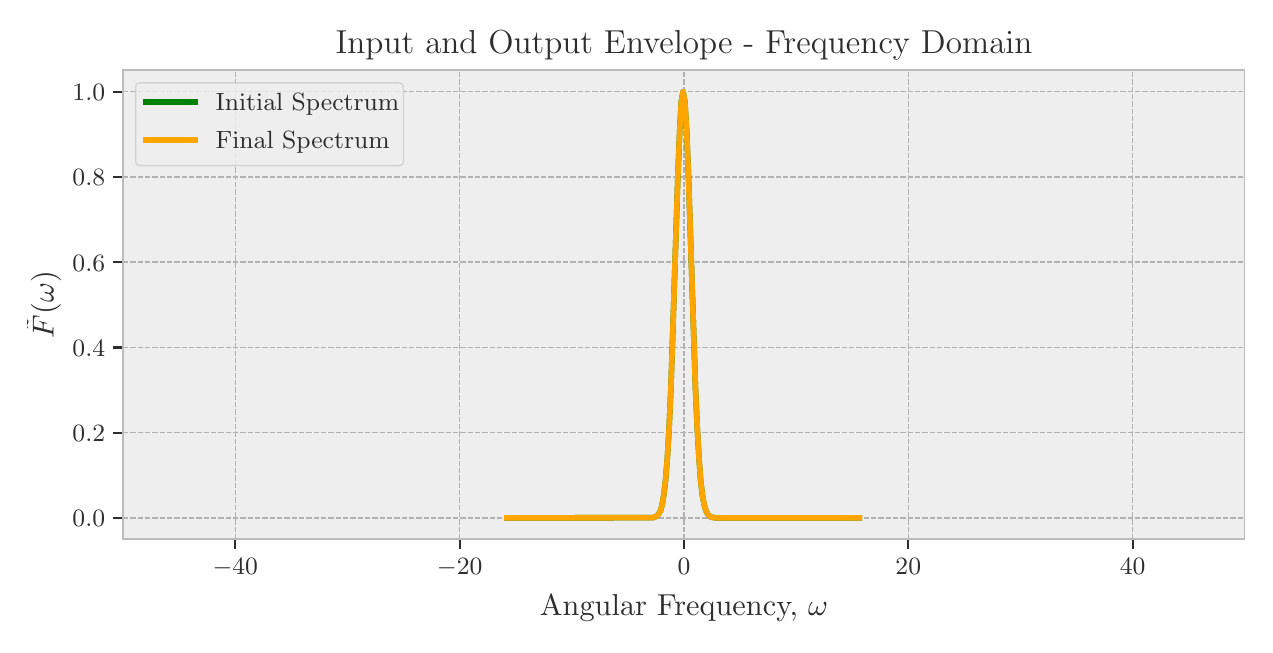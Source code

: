 \begingroup%
\makeatletter%
\begin{pgfpicture}%
\pgfpathrectangle{\pgfpointorigin}{\pgfqpoint{6.086in}{2.987in}}%
\pgfusepath{use as bounding box, clip}%
\begin{pgfscope}%
\pgfsetbuttcap%
\pgfsetmiterjoin%
\definecolor{currentfill}{rgb}{1.0,1.0,1.0}%
\pgfsetfillcolor{currentfill}%
\pgfsetlinewidth{0.0pt}%
\definecolor{currentstroke}{rgb}{1.0,1.0,1.0}%
\pgfsetstrokecolor{currentstroke}%
\pgfsetdash{}{0pt}%
\pgfpathmoveto{\pgfqpoint{0.0in}{0.0in}}%
\pgfpathlineto{\pgfqpoint{6.086in}{0.0in}}%
\pgfpathlineto{\pgfqpoint{6.086in}{2.987in}}%
\pgfpathlineto{\pgfqpoint{0.0in}{2.987in}}%
\pgfpathlineto{\pgfqpoint{0.0in}{0.0in}}%
\pgfpathclose%
\pgfusepath{fill}%
\end{pgfscope}%
\begin{pgfscope}%
\pgfsetbuttcap%
\pgfsetmiterjoin%
\definecolor{currentfill}{rgb}{0.933,0.933,0.933}%
\pgfsetfillcolor{currentfill}%
\pgfsetlinewidth{0.0pt}%
\definecolor{currentstroke}{rgb}{0.0,0.0,0.0}%
\pgfsetstrokecolor{currentstroke}%
\pgfsetstrokeopacity{0.0}%
\pgfsetdash{}{0pt}%
\pgfpathmoveto{\pgfqpoint{0.477in}{0.429in}}%
\pgfpathlineto{\pgfqpoint{6.086in}{0.429in}}%
\pgfpathlineto{\pgfqpoint{6.086in}{2.774in}}%
\pgfpathlineto{\pgfqpoint{0.477in}{2.774in}}%
\pgfpathlineto{\pgfqpoint{0.477in}{0.429in}}%
\pgfpathclose%
\pgfusepath{fill}%
\end{pgfscope}%
\begin{pgfscope}%
\pgfpathrectangle{\pgfqpoint{0.477in}{0.429in}}{\pgfqpoint{5.609in}{2.344in}}%
\pgfusepath{clip}%
\pgfsetbuttcap%
\pgfsetroundjoin%
\pgfsetlinewidth{0.502pt}%
\definecolor{currentstroke}{rgb}{0.698,0.698,0.698}%
\pgfsetstrokecolor{currentstroke}%
\pgfsetdash{{1.85pt}{0.8pt}}{0.0pt}%
\pgfpathmoveto{\pgfqpoint{1.038in}{0.429in}}%
\pgfpathlineto{\pgfqpoint{1.038in}{2.774in}}%
\pgfusepath{stroke}%
\end{pgfscope}%
\begin{pgfscope}%
\pgfsetbuttcap%
\pgfsetroundjoin%
\definecolor{currentfill}{rgb}{0.18,0.18,0.18}%
\pgfsetfillcolor{currentfill}%
\pgfsetlinewidth{0.803pt}%
\definecolor{currentstroke}{rgb}{0.18,0.18,0.18}%
\pgfsetstrokecolor{currentstroke}%
\pgfsetdash{}{0pt}%
\pgfsys@defobject{currentmarker}{\pgfqpoint{0.0in}{-0.049in}}{\pgfqpoint{0.0in}{0.0in}}{%
\pgfpathmoveto{\pgfqpoint{0.0in}{0.0in}}%
\pgfpathlineto{\pgfqpoint{0.0in}{-0.049in}}%
\pgfusepath{stroke,fill}%
}%
\begin{pgfscope}%
\pgfsys@transformshift{1.038in}{0.429in}%
\pgfsys@useobject{currentmarker}{}%
\end{pgfscope}%
\end{pgfscope}%
\begin{pgfscope}%
\definecolor{textcolor}{rgb}{0.18,0.18,0.18}%
\pgfsetstrokecolor{textcolor}%
\pgfsetfillcolor{textcolor}%
\pgftext[x=1.038in,y=0.332in,,top]{\color{textcolor}\rmfamily\fontsize{9.0}{10.8}\selectfont \(\displaystyle {\ensuremath{-}40}\)}%
\end{pgfscope}%
\begin{pgfscope}%
\pgfpathrectangle{\pgfqpoint{0.477in}{0.429in}}{\pgfqpoint{5.609in}{2.344in}}%
\pgfusepath{clip}%
\pgfsetbuttcap%
\pgfsetroundjoin%
\pgfsetlinewidth{0.502pt}%
\definecolor{currentstroke}{rgb}{0.698,0.698,0.698}%
\pgfsetstrokecolor{currentstroke}%
\pgfsetdash{{1.85pt}{0.8pt}}{0.0pt}%
\pgfpathmoveto{\pgfqpoint{2.16in}{0.429in}}%
\pgfpathlineto{\pgfqpoint{2.16in}{2.774in}}%
\pgfusepath{stroke}%
\end{pgfscope}%
\begin{pgfscope}%
\pgfsetbuttcap%
\pgfsetroundjoin%
\definecolor{currentfill}{rgb}{0.18,0.18,0.18}%
\pgfsetfillcolor{currentfill}%
\pgfsetlinewidth{0.803pt}%
\definecolor{currentstroke}{rgb}{0.18,0.18,0.18}%
\pgfsetstrokecolor{currentstroke}%
\pgfsetdash{}{0pt}%
\pgfsys@defobject{currentmarker}{\pgfqpoint{0.0in}{-0.049in}}{\pgfqpoint{0.0in}{0.0in}}{%
\pgfpathmoveto{\pgfqpoint{0.0in}{0.0in}}%
\pgfpathlineto{\pgfqpoint{0.0in}{-0.049in}}%
\pgfusepath{stroke,fill}%
}%
\begin{pgfscope}%
\pgfsys@transformshift{2.16in}{0.429in}%
\pgfsys@useobject{currentmarker}{}%
\end{pgfscope}%
\end{pgfscope}%
\begin{pgfscope}%
\definecolor{textcolor}{rgb}{0.18,0.18,0.18}%
\pgfsetstrokecolor{textcolor}%
\pgfsetfillcolor{textcolor}%
\pgftext[x=2.16in,y=0.332in,,top]{\color{textcolor}\rmfamily\fontsize{9.0}{10.8}\selectfont \(\displaystyle {\ensuremath{-}20}\)}%
\end{pgfscope}%
\begin{pgfscope}%
\pgfpathrectangle{\pgfqpoint{0.477in}{0.429in}}{\pgfqpoint{5.609in}{2.344in}}%
\pgfusepath{clip}%
\pgfsetbuttcap%
\pgfsetroundjoin%
\pgfsetlinewidth{0.502pt}%
\definecolor{currentstroke}{rgb}{0.698,0.698,0.698}%
\pgfsetstrokecolor{currentstroke}%
\pgfsetdash{{1.85pt}{0.8pt}}{0.0pt}%
\pgfpathmoveto{\pgfqpoint{3.282in}{0.429in}}%
\pgfpathlineto{\pgfqpoint{3.282in}{2.774in}}%
\pgfusepath{stroke}%
\end{pgfscope}%
\begin{pgfscope}%
\pgfsetbuttcap%
\pgfsetroundjoin%
\definecolor{currentfill}{rgb}{0.18,0.18,0.18}%
\pgfsetfillcolor{currentfill}%
\pgfsetlinewidth{0.803pt}%
\definecolor{currentstroke}{rgb}{0.18,0.18,0.18}%
\pgfsetstrokecolor{currentstroke}%
\pgfsetdash{}{0pt}%
\pgfsys@defobject{currentmarker}{\pgfqpoint{0.0in}{-0.049in}}{\pgfqpoint{0.0in}{0.0in}}{%
\pgfpathmoveto{\pgfqpoint{0.0in}{0.0in}}%
\pgfpathlineto{\pgfqpoint{0.0in}{-0.049in}}%
\pgfusepath{stroke,fill}%
}%
\begin{pgfscope}%
\pgfsys@transformshift{3.282in}{0.429in}%
\pgfsys@useobject{currentmarker}{}%
\end{pgfscope}%
\end{pgfscope}%
\begin{pgfscope}%
\definecolor{textcolor}{rgb}{0.18,0.18,0.18}%
\pgfsetstrokecolor{textcolor}%
\pgfsetfillcolor{textcolor}%
\pgftext[x=3.282in,y=0.332in,,top]{\color{textcolor}\rmfamily\fontsize{9.0}{10.8}\selectfont \(\displaystyle {0}\)}%
\end{pgfscope}%
\begin{pgfscope}%
\pgfpathrectangle{\pgfqpoint{0.477in}{0.429in}}{\pgfqpoint{5.609in}{2.344in}}%
\pgfusepath{clip}%
\pgfsetbuttcap%
\pgfsetroundjoin%
\pgfsetlinewidth{0.502pt}%
\definecolor{currentstroke}{rgb}{0.698,0.698,0.698}%
\pgfsetstrokecolor{currentstroke}%
\pgfsetdash{{1.85pt}{0.8pt}}{0.0pt}%
\pgfpathmoveto{\pgfqpoint{4.403in}{0.429in}}%
\pgfpathlineto{\pgfqpoint{4.403in}{2.774in}}%
\pgfusepath{stroke}%
\end{pgfscope}%
\begin{pgfscope}%
\pgfsetbuttcap%
\pgfsetroundjoin%
\definecolor{currentfill}{rgb}{0.18,0.18,0.18}%
\pgfsetfillcolor{currentfill}%
\pgfsetlinewidth{0.803pt}%
\definecolor{currentstroke}{rgb}{0.18,0.18,0.18}%
\pgfsetstrokecolor{currentstroke}%
\pgfsetdash{}{0pt}%
\pgfsys@defobject{currentmarker}{\pgfqpoint{0.0in}{-0.049in}}{\pgfqpoint{0.0in}{0.0in}}{%
\pgfpathmoveto{\pgfqpoint{0.0in}{0.0in}}%
\pgfpathlineto{\pgfqpoint{0.0in}{-0.049in}}%
\pgfusepath{stroke,fill}%
}%
\begin{pgfscope}%
\pgfsys@transformshift{4.403in}{0.429in}%
\pgfsys@useobject{currentmarker}{}%
\end{pgfscope}%
\end{pgfscope}%
\begin{pgfscope}%
\definecolor{textcolor}{rgb}{0.18,0.18,0.18}%
\pgfsetstrokecolor{textcolor}%
\pgfsetfillcolor{textcolor}%
\pgftext[x=4.403in,y=0.332in,,top]{\color{textcolor}\rmfamily\fontsize{9.0}{10.8}\selectfont \(\displaystyle {20}\)}%
\end{pgfscope}%
\begin{pgfscope}%
\pgfpathrectangle{\pgfqpoint{0.477in}{0.429in}}{\pgfqpoint{5.609in}{2.344in}}%
\pgfusepath{clip}%
\pgfsetbuttcap%
\pgfsetroundjoin%
\pgfsetlinewidth{0.502pt}%
\definecolor{currentstroke}{rgb}{0.698,0.698,0.698}%
\pgfsetstrokecolor{currentstroke}%
\pgfsetdash{{1.85pt}{0.8pt}}{0.0pt}%
\pgfpathmoveto{\pgfqpoint{5.525in}{0.429in}}%
\pgfpathlineto{\pgfqpoint{5.525in}{2.774in}}%
\pgfusepath{stroke}%
\end{pgfscope}%
\begin{pgfscope}%
\pgfsetbuttcap%
\pgfsetroundjoin%
\definecolor{currentfill}{rgb}{0.18,0.18,0.18}%
\pgfsetfillcolor{currentfill}%
\pgfsetlinewidth{0.803pt}%
\definecolor{currentstroke}{rgb}{0.18,0.18,0.18}%
\pgfsetstrokecolor{currentstroke}%
\pgfsetdash{}{0pt}%
\pgfsys@defobject{currentmarker}{\pgfqpoint{0.0in}{-0.049in}}{\pgfqpoint{0.0in}{0.0in}}{%
\pgfpathmoveto{\pgfqpoint{0.0in}{0.0in}}%
\pgfpathlineto{\pgfqpoint{0.0in}{-0.049in}}%
\pgfusepath{stroke,fill}%
}%
\begin{pgfscope}%
\pgfsys@transformshift{5.525in}{0.429in}%
\pgfsys@useobject{currentmarker}{}%
\end{pgfscope}%
\end{pgfscope}%
\begin{pgfscope}%
\definecolor{textcolor}{rgb}{0.18,0.18,0.18}%
\pgfsetstrokecolor{textcolor}%
\pgfsetfillcolor{textcolor}%
\pgftext[x=5.525in,y=0.332in,,top]{\color{textcolor}\rmfamily\fontsize{9.0}{10.8}\selectfont \(\displaystyle {40}\)}%
\end{pgfscope}%
\begin{pgfscope}%
\definecolor{textcolor}{rgb}{0.18,0.18,0.18}%
\pgfsetstrokecolor{textcolor}%
\pgfsetfillcolor{textcolor}%
\pgftext[x=3.282in,y=0.151in,,top]{\color{textcolor}\rmfamily\fontsize{10.8}{12.96}\selectfont Angular Frequency, \(\displaystyle \omega\)}%
\end{pgfscope}%
\begin{pgfscope}%
\pgfpathrectangle{\pgfqpoint{0.477in}{0.429in}}{\pgfqpoint{5.609in}{2.344in}}%
\pgfusepath{clip}%
\pgfsetbuttcap%
\pgfsetroundjoin%
\pgfsetlinewidth{0.502pt}%
\definecolor{currentstroke}{rgb}{0.698,0.698,0.698}%
\pgfsetstrokecolor{currentstroke}%
\pgfsetdash{{1.85pt}{0.8pt}}{0.0pt}%
\pgfpathmoveto{\pgfqpoint{0.477in}{0.536in}}%
\pgfpathlineto{\pgfqpoint{6.086in}{0.536in}}%
\pgfusepath{stroke}%
\end{pgfscope}%
\begin{pgfscope}%
\pgfsetbuttcap%
\pgfsetroundjoin%
\definecolor{currentfill}{rgb}{0.18,0.18,0.18}%
\pgfsetfillcolor{currentfill}%
\pgfsetlinewidth{0.803pt}%
\definecolor{currentstroke}{rgb}{0.18,0.18,0.18}%
\pgfsetstrokecolor{currentstroke}%
\pgfsetdash{}{0pt}%
\pgfsys@defobject{currentmarker}{\pgfqpoint{-0.049in}{0.0in}}{\pgfqpoint{-0.0in}{0.0in}}{%
\pgfpathmoveto{\pgfqpoint{-0.0in}{0.0in}}%
\pgfpathlineto{\pgfqpoint{-0.049in}{0.0in}}%
\pgfusepath{stroke,fill}%
}%
\begin{pgfscope}%
\pgfsys@transformshift{0.477in}{0.536in}%
\pgfsys@useobject{currentmarker}{}%
\end{pgfscope}%
\end{pgfscope}%
\begin{pgfscope}%
\definecolor{textcolor}{rgb}{0.18,0.18,0.18}%
\pgfsetstrokecolor{textcolor}%
\pgfsetfillcolor{textcolor}%
\pgftext[x=0.224in, y=0.491in, left, base]{\color{textcolor}\rmfamily\fontsize{9.0}{10.8}\selectfont \(\displaystyle {0.0}\)}%
\end{pgfscope}%
\begin{pgfscope}%
\pgfpathrectangle{\pgfqpoint{0.477in}{0.429in}}{\pgfqpoint{5.609in}{2.344in}}%
\pgfusepath{clip}%
\pgfsetbuttcap%
\pgfsetroundjoin%
\pgfsetlinewidth{0.502pt}%
\definecolor{currentstroke}{rgb}{0.698,0.698,0.698}%
\pgfsetstrokecolor{currentstroke}%
\pgfsetdash{{1.85pt}{0.8pt}}{0.0pt}%
\pgfpathmoveto{\pgfqpoint{0.477in}{0.962in}}%
\pgfpathlineto{\pgfqpoint{6.086in}{0.962in}}%
\pgfusepath{stroke}%
\end{pgfscope}%
\begin{pgfscope}%
\pgfsetbuttcap%
\pgfsetroundjoin%
\definecolor{currentfill}{rgb}{0.18,0.18,0.18}%
\pgfsetfillcolor{currentfill}%
\pgfsetlinewidth{0.803pt}%
\definecolor{currentstroke}{rgb}{0.18,0.18,0.18}%
\pgfsetstrokecolor{currentstroke}%
\pgfsetdash{}{0pt}%
\pgfsys@defobject{currentmarker}{\pgfqpoint{-0.049in}{0.0in}}{\pgfqpoint{-0.0in}{0.0in}}{%
\pgfpathmoveto{\pgfqpoint{-0.0in}{0.0in}}%
\pgfpathlineto{\pgfqpoint{-0.049in}{0.0in}}%
\pgfusepath{stroke,fill}%
}%
\begin{pgfscope}%
\pgfsys@transformshift{0.477in}{0.962in}%
\pgfsys@useobject{currentmarker}{}%
\end{pgfscope}%
\end{pgfscope}%
\begin{pgfscope}%
\definecolor{textcolor}{rgb}{0.18,0.18,0.18}%
\pgfsetstrokecolor{textcolor}%
\pgfsetfillcolor{textcolor}%
\pgftext[x=0.224in, y=0.917in, left, base]{\color{textcolor}\rmfamily\fontsize{9.0}{10.8}\selectfont \(\displaystyle {0.2}\)}%
\end{pgfscope}%
\begin{pgfscope}%
\pgfpathrectangle{\pgfqpoint{0.477in}{0.429in}}{\pgfqpoint{5.609in}{2.344in}}%
\pgfusepath{clip}%
\pgfsetbuttcap%
\pgfsetroundjoin%
\pgfsetlinewidth{0.502pt}%
\definecolor{currentstroke}{rgb}{0.698,0.698,0.698}%
\pgfsetstrokecolor{currentstroke}%
\pgfsetdash{{1.85pt}{0.8pt}}{0.0pt}%
\pgfpathmoveto{\pgfqpoint{0.477in}{1.388in}}%
\pgfpathlineto{\pgfqpoint{6.086in}{1.388in}}%
\pgfusepath{stroke}%
\end{pgfscope}%
\begin{pgfscope}%
\pgfsetbuttcap%
\pgfsetroundjoin%
\definecolor{currentfill}{rgb}{0.18,0.18,0.18}%
\pgfsetfillcolor{currentfill}%
\pgfsetlinewidth{0.803pt}%
\definecolor{currentstroke}{rgb}{0.18,0.18,0.18}%
\pgfsetstrokecolor{currentstroke}%
\pgfsetdash{}{0pt}%
\pgfsys@defobject{currentmarker}{\pgfqpoint{-0.049in}{0.0in}}{\pgfqpoint{-0.0in}{0.0in}}{%
\pgfpathmoveto{\pgfqpoint{-0.0in}{0.0in}}%
\pgfpathlineto{\pgfqpoint{-0.049in}{0.0in}}%
\pgfusepath{stroke,fill}%
}%
\begin{pgfscope}%
\pgfsys@transformshift{0.477in}{1.388in}%
\pgfsys@useobject{currentmarker}{}%
\end{pgfscope}%
\end{pgfscope}%
\begin{pgfscope}%
\definecolor{textcolor}{rgb}{0.18,0.18,0.18}%
\pgfsetstrokecolor{textcolor}%
\pgfsetfillcolor{textcolor}%
\pgftext[x=0.224in, y=1.343in, left, base]{\color{textcolor}\rmfamily\fontsize{9.0}{10.8}\selectfont \(\displaystyle {0.4}\)}%
\end{pgfscope}%
\begin{pgfscope}%
\pgfpathrectangle{\pgfqpoint{0.477in}{0.429in}}{\pgfqpoint{5.609in}{2.344in}}%
\pgfusepath{clip}%
\pgfsetbuttcap%
\pgfsetroundjoin%
\pgfsetlinewidth{0.502pt}%
\definecolor{currentstroke}{rgb}{0.698,0.698,0.698}%
\pgfsetstrokecolor{currentstroke}%
\pgfsetdash{{1.85pt}{0.8pt}}{0.0pt}%
\pgfpathmoveto{\pgfqpoint{0.477in}{1.815in}}%
\pgfpathlineto{\pgfqpoint{6.086in}{1.815in}}%
\pgfusepath{stroke}%
\end{pgfscope}%
\begin{pgfscope}%
\pgfsetbuttcap%
\pgfsetroundjoin%
\definecolor{currentfill}{rgb}{0.18,0.18,0.18}%
\pgfsetfillcolor{currentfill}%
\pgfsetlinewidth{0.803pt}%
\definecolor{currentstroke}{rgb}{0.18,0.18,0.18}%
\pgfsetstrokecolor{currentstroke}%
\pgfsetdash{}{0pt}%
\pgfsys@defobject{currentmarker}{\pgfqpoint{-0.049in}{0.0in}}{\pgfqpoint{-0.0in}{0.0in}}{%
\pgfpathmoveto{\pgfqpoint{-0.0in}{0.0in}}%
\pgfpathlineto{\pgfqpoint{-0.049in}{0.0in}}%
\pgfusepath{stroke,fill}%
}%
\begin{pgfscope}%
\pgfsys@transformshift{0.477in}{1.815in}%
\pgfsys@useobject{currentmarker}{}%
\end{pgfscope}%
\end{pgfscope}%
\begin{pgfscope}%
\definecolor{textcolor}{rgb}{0.18,0.18,0.18}%
\pgfsetstrokecolor{textcolor}%
\pgfsetfillcolor{textcolor}%
\pgftext[x=0.224in, y=1.769in, left, base]{\color{textcolor}\rmfamily\fontsize{9.0}{10.8}\selectfont \(\displaystyle {0.6}\)}%
\end{pgfscope}%
\begin{pgfscope}%
\pgfpathrectangle{\pgfqpoint{0.477in}{0.429in}}{\pgfqpoint{5.609in}{2.344in}}%
\pgfusepath{clip}%
\pgfsetbuttcap%
\pgfsetroundjoin%
\pgfsetlinewidth{0.502pt}%
\definecolor{currentstroke}{rgb}{0.698,0.698,0.698}%
\pgfsetstrokecolor{currentstroke}%
\pgfsetdash{{1.85pt}{0.8pt}}{0.0pt}%
\pgfpathmoveto{\pgfqpoint{0.477in}{2.241in}}%
\pgfpathlineto{\pgfqpoint{6.086in}{2.241in}}%
\pgfusepath{stroke}%
\end{pgfscope}%
\begin{pgfscope}%
\pgfsetbuttcap%
\pgfsetroundjoin%
\definecolor{currentfill}{rgb}{0.18,0.18,0.18}%
\pgfsetfillcolor{currentfill}%
\pgfsetlinewidth{0.803pt}%
\definecolor{currentstroke}{rgb}{0.18,0.18,0.18}%
\pgfsetstrokecolor{currentstroke}%
\pgfsetdash{}{0pt}%
\pgfsys@defobject{currentmarker}{\pgfqpoint{-0.049in}{0.0in}}{\pgfqpoint{-0.0in}{0.0in}}{%
\pgfpathmoveto{\pgfqpoint{-0.0in}{0.0in}}%
\pgfpathlineto{\pgfqpoint{-0.049in}{0.0in}}%
\pgfusepath{stroke,fill}%
}%
\begin{pgfscope}%
\pgfsys@transformshift{0.477in}{2.241in}%
\pgfsys@useobject{currentmarker}{}%
\end{pgfscope}%
\end{pgfscope}%
\begin{pgfscope}%
\definecolor{textcolor}{rgb}{0.18,0.18,0.18}%
\pgfsetstrokecolor{textcolor}%
\pgfsetfillcolor{textcolor}%
\pgftext[x=0.224in, y=2.196in, left, base]{\color{textcolor}\rmfamily\fontsize{9.0}{10.8}\selectfont \(\displaystyle {0.8}\)}%
\end{pgfscope}%
\begin{pgfscope}%
\pgfpathrectangle{\pgfqpoint{0.477in}{0.429in}}{\pgfqpoint{5.609in}{2.344in}}%
\pgfusepath{clip}%
\pgfsetbuttcap%
\pgfsetroundjoin%
\pgfsetlinewidth{0.502pt}%
\definecolor{currentstroke}{rgb}{0.698,0.698,0.698}%
\pgfsetstrokecolor{currentstroke}%
\pgfsetdash{{1.85pt}{0.8pt}}{0.0pt}%
\pgfpathmoveto{\pgfqpoint{0.477in}{2.667in}}%
\pgfpathlineto{\pgfqpoint{6.086in}{2.667in}}%
\pgfusepath{stroke}%
\end{pgfscope}%
\begin{pgfscope}%
\pgfsetbuttcap%
\pgfsetroundjoin%
\definecolor{currentfill}{rgb}{0.18,0.18,0.18}%
\pgfsetfillcolor{currentfill}%
\pgfsetlinewidth{0.803pt}%
\definecolor{currentstroke}{rgb}{0.18,0.18,0.18}%
\pgfsetstrokecolor{currentstroke}%
\pgfsetdash{}{0pt}%
\pgfsys@defobject{currentmarker}{\pgfqpoint{-0.049in}{0.0in}}{\pgfqpoint{-0.0in}{0.0in}}{%
\pgfpathmoveto{\pgfqpoint{-0.0in}{0.0in}}%
\pgfpathlineto{\pgfqpoint{-0.049in}{0.0in}}%
\pgfusepath{stroke,fill}%
}%
\begin{pgfscope}%
\pgfsys@transformshift{0.477in}{2.667in}%
\pgfsys@useobject{currentmarker}{}%
\end{pgfscope}%
\end{pgfscope}%
\begin{pgfscope}%
\definecolor{textcolor}{rgb}{0.18,0.18,0.18}%
\pgfsetstrokecolor{textcolor}%
\pgfsetfillcolor{textcolor}%
\pgftext[x=0.224in, y=2.622in, left, base]{\color{textcolor}\rmfamily\fontsize{9.0}{10.8}\selectfont \(\displaystyle {1.0}\)}%
\end{pgfscope}%
\begin{pgfscope}%
\definecolor{textcolor}{rgb}{0.18,0.18,0.18}%
\pgfsetstrokecolor{textcolor}%
\pgfsetfillcolor{textcolor}%
\pgftext[x=0.168in,y=1.602in,,bottom,rotate=90.0]{\color{textcolor}\rmfamily\fontsize{10.8}{12.96}\selectfont \(\displaystyle \tilde{F}(\omega)\)}%
\end{pgfscope}%
\begin{pgfscope}%
\pgfpathrectangle{\pgfqpoint{0.477in}{0.429in}}{\pgfqpoint{5.609in}{2.344in}}%
\pgfusepath{clip}%
\pgfsetrectcap%
\pgfsetroundjoin%
\pgfsetlinewidth{2.007pt}%
\definecolor{currentstroke}{rgb}{0.0,0.502,0.0}%
\pgfsetstrokecolor{currentstroke}%
\pgfsetdash{}{0pt}%
\pgfpathmoveto{\pgfqpoint{2.396in}{0.536in}}%
\pgfpathlineto{\pgfqpoint{3.119in}{0.537in}}%
\pgfpathlineto{\pgfqpoint{3.128in}{0.538in}}%
\pgfpathlineto{\pgfqpoint{3.136in}{0.54in}}%
\pgfpathlineto{\pgfqpoint{3.145in}{0.545in}}%
\pgfpathlineto{\pgfqpoint{3.154in}{0.554in}}%
\pgfpathlineto{\pgfqpoint{3.163in}{0.57in}}%
\pgfpathlineto{\pgfqpoint{3.172in}{0.599in}}%
\pgfpathlineto{\pgfqpoint{3.18in}{0.647in}}%
\pgfpathlineto{\pgfqpoint{3.189in}{0.721in}}%
\pgfpathlineto{\pgfqpoint{3.198in}{0.83in}}%
\pgfpathlineto{\pgfqpoint{3.207in}{0.982in}}%
\pgfpathlineto{\pgfqpoint{3.216in}{1.18in}}%
\pgfpathlineto{\pgfqpoint{3.224in}{1.42in}}%
\pgfpathlineto{\pgfqpoint{3.251in}{2.247in}}%
\pgfpathlineto{\pgfqpoint{3.26in}{2.469in}}%
\pgfpathlineto{\pgfqpoint{3.268in}{2.616in}}%
\pgfpathlineto{\pgfqpoint{3.277in}{2.667in}}%
\pgfpathlineto{\pgfqpoint{3.286in}{2.616in}}%
\pgfpathlineto{\pgfqpoint{3.295in}{2.469in}}%
\pgfpathlineto{\pgfqpoint{3.304in}{2.247in}}%
\pgfpathlineto{\pgfqpoint{3.339in}{1.18in}}%
\pgfpathlineto{\pgfqpoint{3.348in}{0.982in}}%
\pgfpathlineto{\pgfqpoint{3.357in}{0.83in}}%
\pgfpathlineto{\pgfqpoint{3.365in}{0.721in}}%
\pgfpathlineto{\pgfqpoint{3.374in}{0.647in}}%
\pgfpathlineto{\pgfqpoint{3.383in}{0.599in}}%
\pgfpathlineto{\pgfqpoint{3.392in}{0.57in}}%
\pgfpathlineto{\pgfqpoint{3.401in}{0.554in}}%
\pgfpathlineto{\pgfqpoint{3.409in}{0.545in}}%
\pgfpathlineto{\pgfqpoint{3.418in}{0.54in}}%
\pgfpathlineto{\pgfqpoint{3.427in}{0.538in}}%
\pgfpathlineto{\pgfqpoint{3.445in}{0.536in}}%
\pgfpathlineto{\pgfqpoint{3.506in}{0.536in}}%
\pgfpathlineto{\pgfqpoint{4.158in}{0.536in}}%
\pgfpathlineto{\pgfqpoint{4.158in}{0.536in}}%
\pgfusepath{stroke}%
\end{pgfscope}%
\begin{pgfscope}%
\pgfpathrectangle{\pgfqpoint{0.477in}{0.429in}}{\pgfqpoint{5.609in}{2.344in}}%
\pgfusepath{clip}%
\pgfsetrectcap%
\pgfsetroundjoin%
\pgfsetlinewidth{2.007pt}%
\definecolor{currentstroke}{rgb}{1.0,0.647,0.0}%
\pgfsetstrokecolor{currentstroke}%
\pgfsetdash{}{0pt}%
\pgfpathmoveto{\pgfqpoint{2.396in}{0.536in}}%
\pgfpathlineto{\pgfqpoint{3.119in}{0.537in}}%
\pgfpathlineto{\pgfqpoint{3.128in}{0.538in}}%
\pgfpathlineto{\pgfqpoint{3.136in}{0.54in}}%
\pgfpathlineto{\pgfqpoint{3.145in}{0.545in}}%
\pgfpathlineto{\pgfqpoint{3.154in}{0.554in}}%
\pgfpathlineto{\pgfqpoint{3.163in}{0.57in}}%
\pgfpathlineto{\pgfqpoint{3.172in}{0.599in}}%
\pgfpathlineto{\pgfqpoint{3.18in}{0.647in}}%
\pgfpathlineto{\pgfqpoint{3.189in}{0.721in}}%
\pgfpathlineto{\pgfqpoint{3.198in}{0.83in}}%
\pgfpathlineto{\pgfqpoint{3.207in}{0.982in}}%
\pgfpathlineto{\pgfqpoint{3.216in}{1.18in}}%
\pgfpathlineto{\pgfqpoint{3.224in}{1.42in}}%
\pgfpathlineto{\pgfqpoint{3.251in}{2.247in}}%
\pgfpathlineto{\pgfqpoint{3.26in}{2.469in}}%
\pgfpathlineto{\pgfqpoint{3.268in}{2.616in}}%
\pgfpathlineto{\pgfqpoint{3.277in}{2.667in}}%
\pgfpathlineto{\pgfqpoint{3.286in}{2.616in}}%
\pgfpathlineto{\pgfqpoint{3.295in}{2.469in}}%
\pgfpathlineto{\pgfqpoint{3.304in}{2.247in}}%
\pgfpathlineto{\pgfqpoint{3.339in}{1.18in}}%
\pgfpathlineto{\pgfqpoint{3.348in}{0.982in}}%
\pgfpathlineto{\pgfqpoint{3.357in}{0.83in}}%
\pgfpathlineto{\pgfqpoint{3.365in}{0.721in}}%
\pgfpathlineto{\pgfqpoint{3.374in}{0.647in}}%
\pgfpathlineto{\pgfqpoint{3.383in}{0.599in}}%
\pgfpathlineto{\pgfqpoint{3.392in}{0.57in}}%
\pgfpathlineto{\pgfqpoint{3.401in}{0.554in}}%
\pgfpathlineto{\pgfqpoint{3.409in}{0.545in}}%
\pgfpathlineto{\pgfqpoint{3.418in}{0.54in}}%
\pgfpathlineto{\pgfqpoint{3.427in}{0.538in}}%
\pgfpathlineto{\pgfqpoint{3.445in}{0.536in}}%
\pgfpathlineto{\pgfqpoint{3.506in}{0.536in}}%
\pgfpathlineto{\pgfqpoint{4.158in}{0.536in}}%
\pgfpathlineto{\pgfqpoint{4.158in}{0.536in}}%
\pgfusepath{stroke}%
\end{pgfscope}%
\begin{pgfscope}%
\pgfsetrectcap%
\pgfsetmiterjoin%
\pgfsetlinewidth{0.803pt}%
\definecolor{currentstroke}{rgb}{0.737,0.737,0.737}%
\pgfsetstrokecolor{currentstroke}%
\pgfsetdash{}{0pt}%
\pgfpathmoveto{\pgfqpoint{0.477in}{0.429in}}%
\pgfpathlineto{\pgfqpoint{0.477in}{2.774in}}%
\pgfusepath{stroke}%
\end{pgfscope}%
\begin{pgfscope}%
\pgfsetrectcap%
\pgfsetmiterjoin%
\pgfsetlinewidth{0.803pt}%
\definecolor{currentstroke}{rgb}{0.737,0.737,0.737}%
\pgfsetstrokecolor{currentstroke}%
\pgfsetdash{}{0pt}%
\pgfpathmoveto{\pgfqpoint{6.086in}{0.429in}}%
\pgfpathlineto{\pgfqpoint{6.086in}{2.774in}}%
\pgfusepath{stroke}%
\end{pgfscope}%
\begin{pgfscope}%
\pgfsetrectcap%
\pgfsetmiterjoin%
\pgfsetlinewidth{0.803pt}%
\definecolor{currentstroke}{rgb}{0.737,0.737,0.737}%
\pgfsetstrokecolor{currentstroke}%
\pgfsetdash{}{0pt}%
\pgfpathmoveto{\pgfqpoint{0.477in}{0.429in}}%
\pgfpathlineto{\pgfqpoint{6.086in}{0.429in}}%
\pgfusepath{stroke}%
\end{pgfscope}%
\begin{pgfscope}%
\pgfsetrectcap%
\pgfsetmiterjoin%
\pgfsetlinewidth{0.803pt}%
\definecolor{currentstroke}{rgb}{0.737,0.737,0.737}%
\pgfsetstrokecolor{currentstroke}%
\pgfsetdash{}{0pt}%
\pgfpathmoveto{\pgfqpoint{0.477in}{2.774in}}%
\pgfpathlineto{\pgfqpoint{6.086in}{2.774in}}%
\pgfusepath{stroke}%
\end{pgfscope}%
\begin{pgfscope}%
\definecolor{textcolor}{rgb}{0.18,0.18,0.18}%
\pgfsetstrokecolor{textcolor}%
\pgfsetfillcolor{textcolor}%
\pgftext[x=3.282in,y=2.857in,,base]{\color{textcolor}\rmfamily\fontsize{12.96}{15.552}\selectfont Input and Output Envelope - Frequency Domain}%
\end{pgfscope}%
\begin{pgfscope}%
\pgfsetbuttcap%
\pgfsetmiterjoin%
\definecolor{currentfill}{rgb}{0.933,0.933,0.933}%
\pgfsetfillcolor{currentfill}%
\pgfsetfillopacity{0.8}%
\pgfsetlinewidth{0.502pt}%
\definecolor{currentstroke}{rgb}{0.8,0.8,0.8}%
\pgfsetstrokecolor{currentstroke}%
\pgfsetstrokeopacity{0.8}%
\pgfsetdash{}{0pt}%
\pgfpathmoveto{\pgfqpoint{0.565in}{2.297in}}%
\pgfpathlineto{\pgfqpoint{1.854in}{2.297in}}%
\pgfpathquadraticcurveto{\pgfqpoint{1.879in}{2.297in}}{\pgfqpoint{1.879in}{2.322in}}%
\pgfpathlineto{\pgfqpoint{1.879in}{2.686in}}%
\pgfpathquadraticcurveto{\pgfqpoint{1.879in}{2.711in}}{\pgfqpoint{1.854in}{2.711in}}%
\pgfpathlineto{\pgfqpoint{0.565in}{2.711in}}%
\pgfpathquadraticcurveto{\pgfqpoint{0.54in}{2.711in}}{\pgfqpoint{0.54in}{2.686in}}%
\pgfpathlineto{\pgfqpoint{0.54in}{2.322in}}%
\pgfpathquadraticcurveto{\pgfqpoint{0.54in}{2.297in}}{\pgfqpoint{0.565in}{2.297in}}%
\pgfpathlineto{\pgfqpoint{0.565in}{2.297in}}%
\pgfpathclose%
\pgfusepath{stroke,fill}%
\end{pgfscope}%
\begin{pgfscope}%
\pgfsetrectcap%
\pgfsetroundjoin%
\pgfsetlinewidth{2.007pt}%
\definecolor{currentstroke}{rgb}{0.0,0.502,0.0}%
\pgfsetstrokecolor{currentstroke}%
\pgfsetdash{}{0pt}%
\pgfpathmoveto{\pgfqpoint{0.59in}{2.615in}}%
\pgfpathlineto{\pgfqpoint{0.715in}{2.615in}}%
\pgfpathlineto{\pgfqpoint{0.84in}{2.615in}}%
\pgfusepath{stroke}%
\end{pgfscope}%
\begin{pgfscope}%
\definecolor{textcolor}{rgb}{0.18,0.18,0.18}%
\pgfsetstrokecolor{textcolor}%
\pgfsetfillcolor{textcolor}%
\pgftext[x=0.94in,y=2.571in,left,base]{\color{textcolor}\rmfamily\fontsize{9.0}{10.8}\selectfont Initial Spectrum}%
\end{pgfscope}%
\begin{pgfscope}%
\pgfsetrectcap%
\pgfsetroundjoin%
\pgfsetlinewidth{2.007pt}%
\definecolor{currentstroke}{rgb}{1.0,0.647,0.0}%
\pgfsetstrokecolor{currentstroke}%
\pgfsetdash{}{0pt}%
\pgfpathmoveto{\pgfqpoint{0.59in}{2.426in}}%
\pgfpathlineto{\pgfqpoint{0.715in}{2.426in}}%
\pgfpathlineto{\pgfqpoint{0.84in}{2.426in}}%
\pgfusepath{stroke}%
\end{pgfscope}%
\begin{pgfscope}%
\definecolor{textcolor}{rgb}{0.18,0.18,0.18}%
\pgfsetstrokecolor{textcolor}%
\pgfsetfillcolor{textcolor}%
\pgftext[x=0.94in,y=2.383in,left,base]{\color{textcolor}\rmfamily\fontsize{9.0}{10.8}\selectfont Final Spectrum}%
\end{pgfscope}%
\end{pgfpicture}%
\makeatother%
\endgroup%
